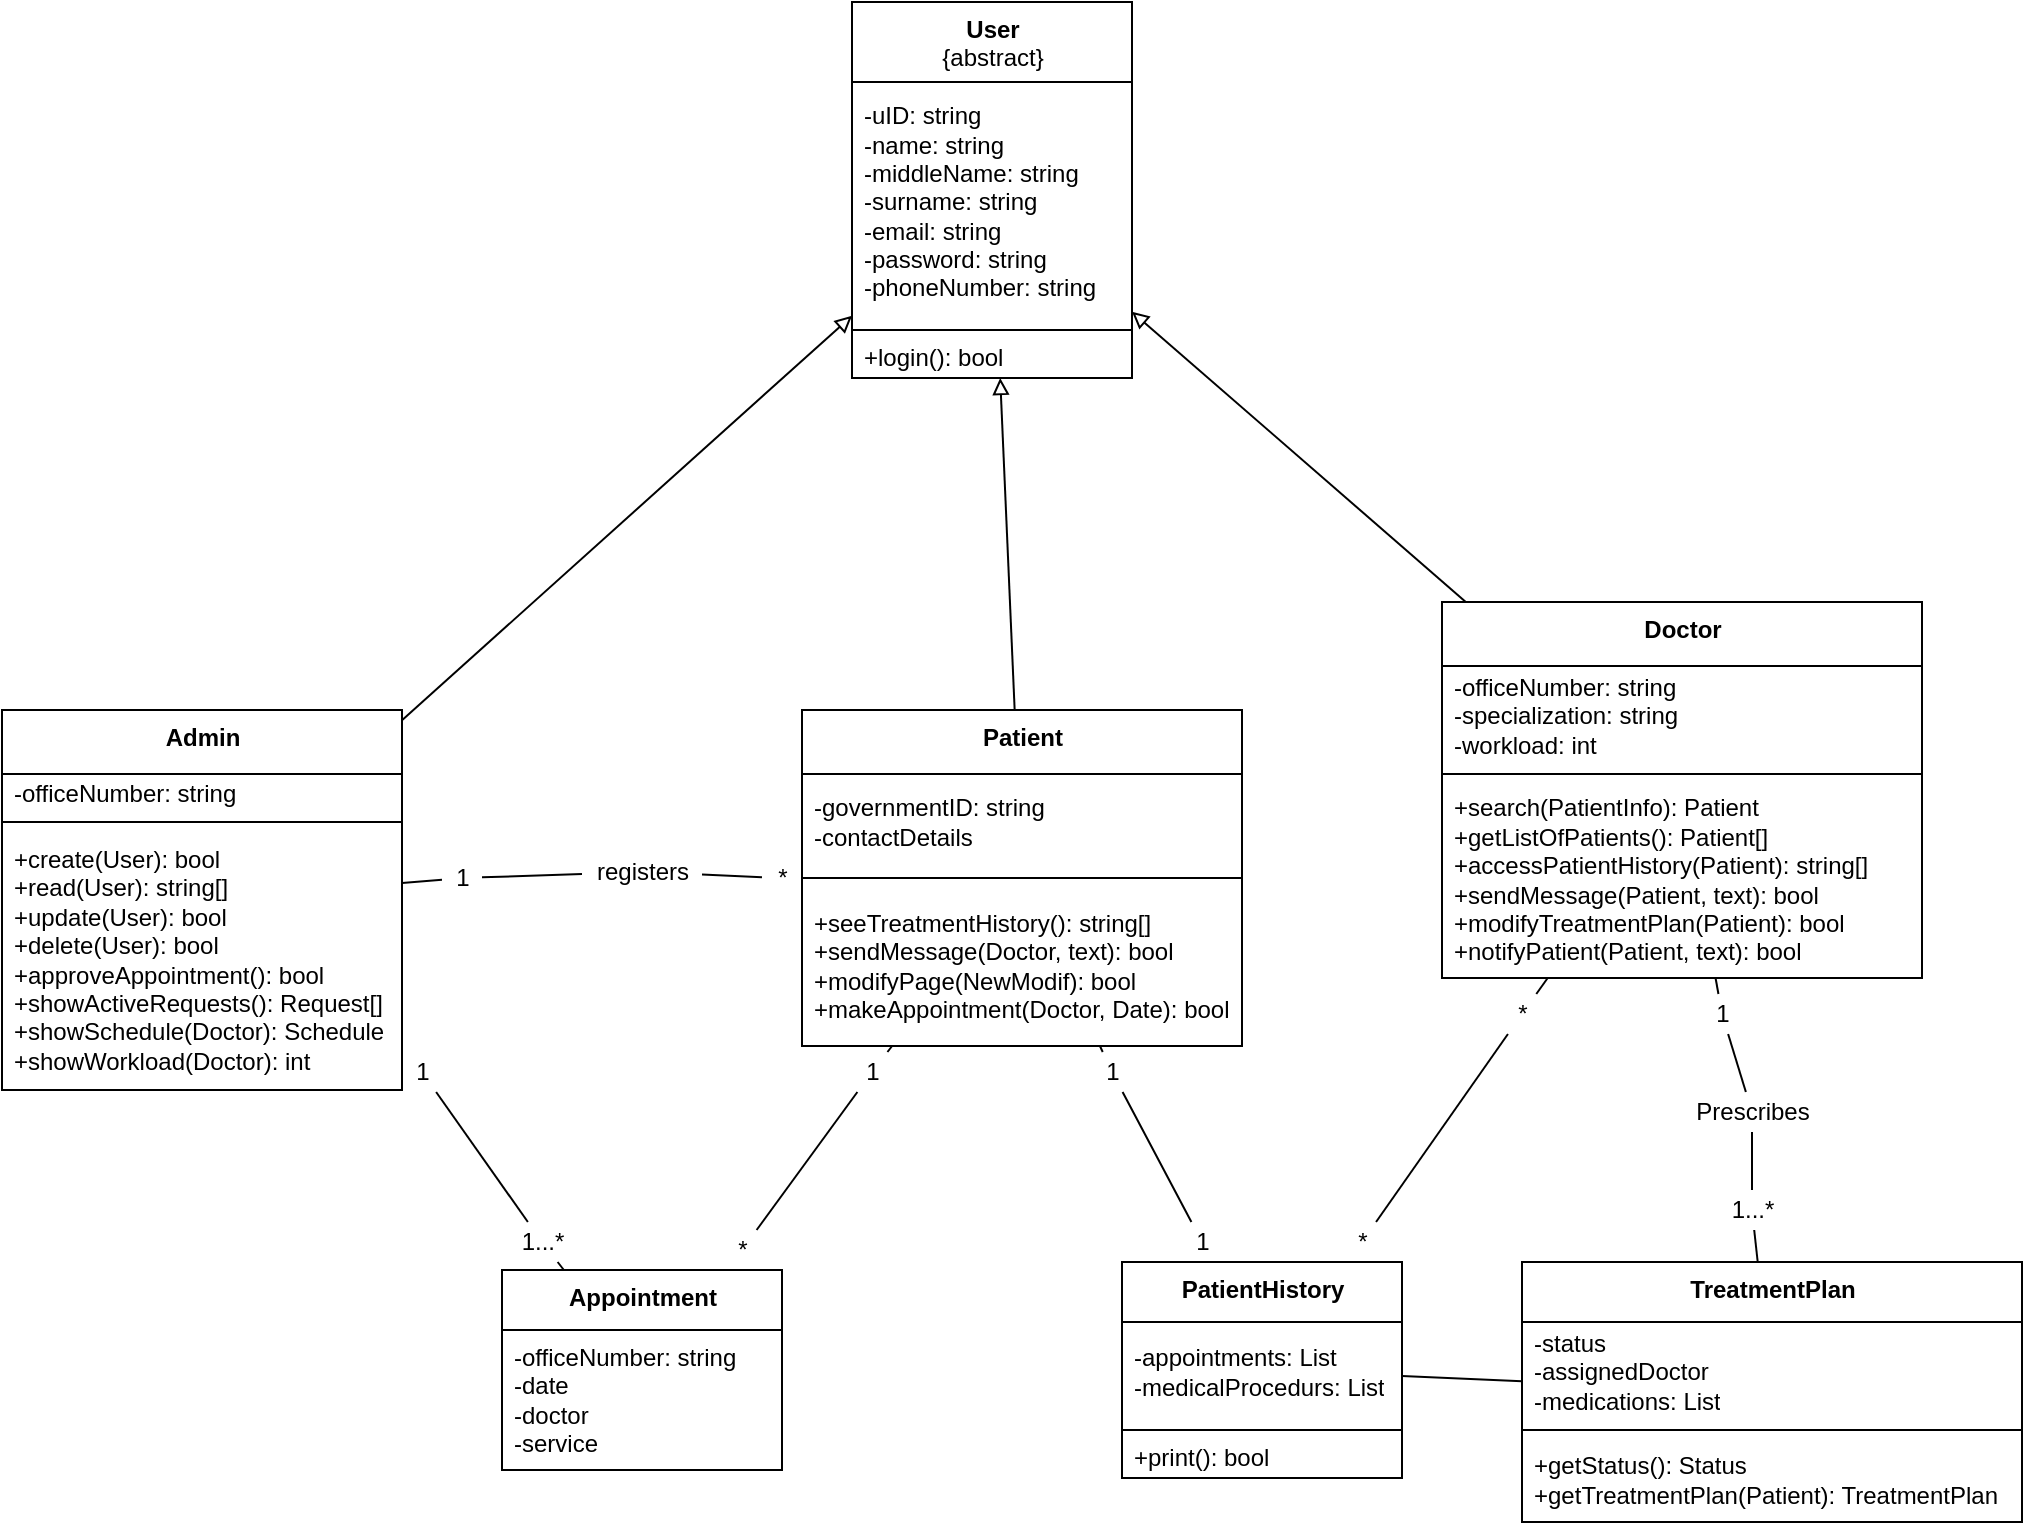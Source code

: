<mxfile>
    <diagram id="K3VtPYp3If28Drkkufv0" name="Page-1">
        <mxGraphModel dx="1950" dy="804" grid="1" gridSize="10" guides="1" tooltips="1" connect="1" arrows="1" fold="1" page="1" pageScale="1" pageWidth="827" pageHeight="1169" math="0" shadow="0">
            <root>
                <mxCell id="0"/>
                <mxCell id="1" parent="0"/>
                <mxCell id="2" value="&lt;b&gt;User&lt;/b&gt;&lt;br&gt;{abstract}" style="swimlane;fontStyle=0;align=center;verticalAlign=top;childLayout=stackLayout;horizontal=1;startSize=40;horizontalStack=0;resizeParent=1;resizeParentMax=0;resizeLast=0;collapsible=0;marginBottom=0;html=1;" parent="1" vertex="1">
                    <mxGeometry x="315" y="60" width="140" height="188" as="geometry"/>
                </mxCell>
                <mxCell id="4" value="-uID: string&lt;br&gt;-name: string&lt;br&gt;-middleName: string&lt;br&gt;-surname: string&lt;br&gt;-email: string&lt;br&gt;-password: string&lt;br&gt;-phoneNumber: string" style="text;html=1;strokeColor=none;fillColor=none;align=left;verticalAlign=middle;spacingLeft=4;spacingRight=4;overflow=hidden;rotatable=0;points=[[0,0.5],[1,0.5]];portConstraint=eastwest;" parent="2" vertex="1">
                    <mxGeometry y="40" width="140" height="120" as="geometry"/>
                </mxCell>
                <mxCell id="7" value="" style="line;strokeWidth=1;fillColor=none;align=left;verticalAlign=middle;spacingTop=-1;spacingLeft=3;spacingRight=3;rotatable=0;labelPosition=right;points=[];portConstraint=eastwest;" parent="2" vertex="1">
                    <mxGeometry y="160" width="140" height="8" as="geometry"/>
                </mxCell>
                <mxCell id="9" value="+login(): bool" style="text;html=1;strokeColor=none;fillColor=none;align=left;verticalAlign=middle;spacingLeft=4;spacingRight=4;overflow=hidden;rotatable=0;points=[[0,0.5],[1,0.5]];portConstraint=eastwest;" parent="2" vertex="1">
                    <mxGeometry y="168" width="140" height="20" as="geometry"/>
                </mxCell>
                <mxCell id="40" style="edgeStyle=none;html=1;endArrow=block;endFill=0;" parent="1" source="11" target="2" edge="1">
                    <mxGeometry relative="1" as="geometry"/>
                </mxCell>
                <mxCell id="93" style="edgeStyle=none;html=1;endArrow=none;endFill=0;startArrow=none;" parent="1" source="106" target="70" edge="1">
                    <mxGeometry relative="1" as="geometry"/>
                </mxCell>
                <mxCell id="11" value="&lt;b&gt;Admin&lt;/b&gt;" style="swimlane;fontStyle=0;align=center;verticalAlign=top;childLayout=stackLayout;horizontal=1;startSize=32;horizontalStack=0;resizeParent=1;resizeParentMax=0;resizeLast=0;collapsible=0;marginBottom=0;html=1;" parent="1" vertex="1">
                    <mxGeometry x="-110" y="414" width="200" height="190" as="geometry"/>
                </mxCell>
                <mxCell id="13" value="-officeNumber: string" style="text;html=1;strokeColor=none;fillColor=none;align=left;verticalAlign=middle;spacingLeft=4;spacingRight=4;overflow=hidden;rotatable=0;points=[[0,0.5],[1,0.5]];portConstraint=eastwest;" parent="11" vertex="1">
                    <mxGeometry y="32" width="200" height="20" as="geometry"/>
                </mxCell>
                <mxCell id="16" value="" style="line;strokeWidth=1;fillColor=none;align=left;verticalAlign=middle;spacingTop=-1;spacingLeft=3;spacingRight=3;rotatable=0;labelPosition=right;points=[];portConstraint=eastwest;" parent="11" vertex="1">
                    <mxGeometry y="52" width="200" height="8" as="geometry"/>
                </mxCell>
                <mxCell id="18" value="+create(User): bool&lt;br&gt;+read(User): string[]&lt;br&gt;+update(User): bool&lt;br&gt;+delete(User): bool&lt;br&gt;+approveAppointment(): bool&lt;br&gt;+showActiveRequests(): Request[]&lt;br&gt;+showSchedule(Doctor): Schedule&lt;br&gt;+showWorkload(Doctor): int" style="text;html=1;strokeColor=none;fillColor=none;align=left;verticalAlign=middle;spacingLeft=4;spacingRight=4;overflow=hidden;rotatable=0;points=[[0,0.5],[1,0.5]];portConstraint=eastwest;" parent="11" vertex="1">
                    <mxGeometry y="60" width="200" height="130" as="geometry"/>
                </mxCell>
                <mxCell id="38" style="edgeStyle=none;html=1;endArrow=block;endFill=0;" parent="1" source="21" target="2" edge="1">
                    <mxGeometry relative="1" as="geometry"/>
                </mxCell>
                <mxCell id="44" style="edgeStyle=none;html=1;endArrow=none;endFill=0;startArrow=none;" parent="1" source="109" target="45" edge="1">
                    <mxGeometry relative="1" as="geometry">
                        <mxPoint x="500" y="710" as="targetPoint"/>
                    </mxGeometry>
                </mxCell>
                <mxCell id="94" style="edgeStyle=none;html=1;endArrow=none;endFill=0;startArrow=none;" parent="1" source="104" target="70" edge="1">
                    <mxGeometry relative="1" as="geometry"/>
                </mxCell>
                <mxCell id="21" value="&lt;b&gt;Patient&lt;/b&gt;&lt;br&gt;" style="swimlane;fontStyle=0;align=center;verticalAlign=top;childLayout=stackLayout;horizontal=1;startSize=32;horizontalStack=0;resizeParent=1;resizeParentMax=0;resizeLast=0;collapsible=0;marginBottom=0;html=1;" parent="1" vertex="1">
                    <mxGeometry x="290" y="414" width="220" height="168" as="geometry"/>
                </mxCell>
                <mxCell id="96" value="-governmentID: string&lt;br&gt;-contactDetails" style="text;html=1;strokeColor=none;fillColor=none;align=left;verticalAlign=middle;spacingLeft=4;spacingRight=4;overflow=hidden;rotatable=0;points=[[0,0.5],[1,0.5]];portConstraint=eastwest;" parent="21" vertex="1">
                    <mxGeometry y="32" width="220" height="48" as="geometry"/>
                </mxCell>
                <mxCell id="26" value="" style="line;strokeWidth=1;fillColor=none;align=left;verticalAlign=middle;spacingTop=-1;spacingLeft=3;spacingRight=3;rotatable=0;labelPosition=right;points=[];portConstraint=eastwest;" parent="21" vertex="1">
                    <mxGeometry y="80" width="220" height="8" as="geometry"/>
                </mxCell>
                <mxCell id="28" value="+seeTreatmentHistory(): string[]&lt;br&gt;+sendMessage(Doctor, text): bool&lt;br&gt;+modifyPage(NewModif): bool&lt;br&gt;+makeAppointment(Doctor, Date): bool" style="text;html=1;strokeColor=none;fillColor=none;align=left;verticalAlign=middle;spacingLeft=4;spacingRight=4;overflow=hidden;rotatable=0;points=[[0,0.5],[1,0.5]];portConstraint=eastwest;" parent="21" vertex="1">
                    <mxGeometry y="88" width="220" height="80" as="geometry"/>
                </mxCell>
                <mxCell id="39" style="edgeStyle=none;html=1;endArrow=block;endFill=0;" parent="1" source="29" target="2" edge="1">
                    <mxGeometry relative="1" as="geometry"/>
                </mxCell>
                <mxCell id="53" style="edgeStyle=none;html=1;endArrow=none;endFill=0;startArrow=none;" parent="1" source="116" target="45" edge="1">
                    <mxGeometry relative="1" as="geometry"/>
                </mxCell>
                <mxCell id="29" value="&lt;b&gt;Doctor&lt;/b&gt;" style="swimlane;fontStyle=0;align=center;verticalAlign=top;childLayout=stackLayout;horizontal=1;startSize=32;horizontalStack=0;resizeParent=1;resizeParentMax=0;resizeLast=0;collapsible=0;marginBottom=0;html=1;" parent="1" vertex="1">
                    <mxGeometry x="610" y="360" width="240" height="188" as="geometry"/>
                </mxCell>
                <mxCell id="31" value="-officeNumber: string&lt;br&gt;-specialization: string&lt;br&gt;-workload: int" style="text;html=1;strokeColor=none;fillColor=none;align=left;verticalAlign=middle;spacingLeft=4;spacingRight=4;overflow=hidden;rotatable=0;points=[[0,0.5],[1,0.5]];portConstraint=eastwest;" parent="29" vertex="1">
                    <mxGeometry y="32" width="240" height="50" as="geometry"/>
                </mxCell>
                <mxCell id="34" value="" style="line;strokeWidth=1;fillColor=none;align=left;verticalAlign=middle;spacingTop=-1;spacingLeft=3;spacingRight=3;rotatable=0;labelPosition=right;points=[];portConstraint=eastwest;" parent="29" vertex="1">
                    <mxGeometry y="82" width="240" height="8" as="geometry"/>
                </mxCell>
                <mxCell id="36" value="+search(PatientInfo): Patient&lt;br&gt;+getListOfPatients(): Patient[]&lt;br&gt;+accessPatientHistory(Patient): string[]&lt;br&gt;+sendMessage(Patient, text): bool&lt;br&gt;+modifyTreatmentPlan(Patient): bool&lt;br&gt;+notifyPatient(Patient, text): bool" style="text;html=1;strokeColor=none;fillColor=none;align=left;verticalAlign=middle;spacingLeft=4;spacingRight=4;overflow=hidden;rotatable=0;points=[[0,0.5],[1,0.5]];portConstraint=eastwest;" parent="29" vertex="1">
                    <mxGeometry y="90" width="240" height="98" as="geometry"/>
                </mxCell>
                <mxCell id="86" style="edgeStyle=none;html=1;endArrow=none;endFill=0;" parent="1" source="45" target="54" edge="1">
                    <mxGeometry relative="1" as="geometry"/>
                </mxCell>
                <mxCell id="45" value="&lt;b&gt;PatientHistory&lt;/b&gt;" style="swimlane;fontStyle=0;align=center;verticalAlign=top;childLayout=stackLayout;horizontal=1;startSize=30;horizontalStack=0;resizeParent=1;resizeParentMax=0;resizeLast=0;collapsible=0;marginBottom=0;html=1;" parent="1" vertex="1">
                    <mxGeometry x="450" y="690" width="140" height="108" as="geometry"/>
                </mxCell>
                <mxCell id="47" value="-appointments: List&lt;br&gt;-medicalProcedurs: List" style="text;html=1;strokeColor=none;fillColor=none;align=left;verticalAlign=middle;spacingLeft=4;spacingRight=4;overflow=hidden;rotatable=0;points=[[0,0.5],[1,0.5]];portConstraint=eastwest;" parent="45" vertex="1">
                    <mxGeometry y="30" width="140" height="50" as="geometry"/>
                </mxCell>
                <mxCell id="50" value="" style="line;strokeWidth=1;fillColor=none;align=left;verticalAlign=middle;spacingTop=-1;spacingLeft=3;spacingRight=3;rotatable=0;labelPosition=right;points=[];portConstraint=eastwest;" parent="45" vertex="1">
                    <mxGeometry y="80" width="140" height="8" as="geometry"/>
                </mxCell>
                <mxCell id="52" value="+print(): bool" style="text;html=1;strokeColor=none;fillColor=none;align=left;verticalAlign=middle;spacingLeft=4;spacingRight=4;overflow=hidden;rotatable=0;points=[[0,0.5],[1,0.5]];portConstraint=eastwest;" parent="45" vertex="1">
                    <mxGeometry y="88" width="140" height="20" as="geometry"/>
                </mxCell>
                <mxCell id="54" value="&lt;b&gt;TreatmentPlan&lt;/b&gt;" style="swimlane;fontStyle=0;align=center;verticalAlign=top;childLayout=stackLayout;horizontal=1;startSize=30;horizontalStack=0;resizeParent=1;resizeParentMax=0;resizeLast=0;collapsible=0;marginBottom=0;html=1;" parent="1" vertex="1">
                    <mxGeometry x="650" y="690" width="250" height="130" as="geometry"/>
                </mxCell>
                <mxCell id="56" value="-status&lt;br&gt;-assignedDoctor&lt;br&gt;-medications: List" style="text;html=1;strokeColor=none;fillColor=none;align=left;verticalAlign=middle;spacingLeft=4;spacingRight=4;overflow=hidden;rotatable=0;points=[[0,0.5],[1,0.5]];portConstraint=eastwest;" parent="54" vertex="1">
                    <mxGeometry y="30" width="250" height="50" as="geometry"/>
                </mxCell>
                <mxCell id="59" value="" style="line;strokeWidth=1;fillColor=none;align=left;verticalAlign=middle;spacingTop=-1;spacingLeft=3;spacingRight=3;rotatable=0;labelPosition=right;points=[];portConstraint=eastwest;" parent="54" vertex="1">
                    <mxGeometry y="80" width="250" height="8" as="geometry"/>
                </mxCell>
                <mxCell id="61" value="+getStatus(): Status&lt;br&gt;+getTreatmentPlan(Patient): TreatmentPlan" style="text;html=1;strokeColor=none;fillColor=none;align=left;verticalAlign=middle;spacingLeft=4;spacingRight=4;overflow=hidden;rotatable=0;points=[[0,0.5],[1,0.5]];portConstraint=eastwest;" parent="54" vertex="1">
                    <mxGeometry y="88" width="250" height="42" as="geometry"/>
                </mxCell>
                <mxCell id="70" value="&lt;b&gt;Appointment&lt;/b&gt;" style="swimlane;fontStyle=0;align=center;verticalAlign=top;childLayout=stackLayout;horizontal=1;startSize=30;horizontalStack=0;resizeParent=1;resizeParentMax=0;resizeLast=0;collapsible=0;marginBottom=0;html=1;" parent="1" vertex="1">
                    <mxGeometry x="140" y="694" width="140" height="100" as="geometry"/>
                </mxCell>
                <mxCell id="74" value="-officeNumber: string&lt;br&gt;-date&lt;br&gt;-doctor&lt;br&gt;-service" style="text;html=1;strokeColor=none;fillColor=none;align=left;verticalAlign=middle;spacingLeft=4;spacingRight=4;overflow=hidden;rotatable=0;points=[[0,0.5],[1,0.5]];portConstraint=eastwest;" parent="70" vertex="1">
                    <mxGeometry y="30" width="140" height="70" as="geometry"/>
                </mxCell>
                <mxCell id="97" style="edgeStyle=none;html=1;endArrow=none;endFill=0;startArrow=none;" parent="1" source="113" target="21" edge="1">
                    <mxGeometry relative="1" as="geometry"/>
                </mxCell>
                <mxCell id="99" value="" style="endArrow=none;html=1;startArrow=none;" parent="1" source="114" target="29" edge="1">
                    <mxGeometry width="50" height="50" relative="1" as="geometry">
                        <mxPoint x="470" y="630" as="sourcePoint"/>
                        <mxPoint x="520" y="580" as="targetPoint"/>
                    </mxGeometry>
                </mxCell>
                <mxCell id="112" value="1" style="text;html=1;align=center;verticalAlign=middle;resizable=0;points=[];autosize=1;strokeColor=none;fillColor=none;" parent="1" vertex="1">
                    <mxGeometry x="110" y="488" width="20" height="20" as="geometry"/>
                </mxCell>
                <mxCell id="119" value="" style="edgeStyle=none;html=1;endArrow=none;endFill=0;" edge="1" parent="1" source="11" target="112">
                    <mxGeometry relative="1" as="geometry">
                        <mxPoint x="140" y="503.056" as="sourcePoint"/>
                        <mxPoint x="290" y="500.139" as="targetPoint"/>
                    </mxGeometry>
                </mxCell>
                <mxCell id="111" value="registers" style="text;html=1;align=center;verticalAlign=middle;resizable=0;points=[];autosize=1;strokeColor=none;fillColor=none;" parent="1" vertex="1">
                    <mxGeometry x="180" y="485" width="60" height="20" as="geometry"/>
                </mxCell>
                <mxCell id="120" value="" style="edgeStyle=none;html=1;endArrow=none;endFill=0;startArrow=none;" edge="1" parent="1" source="112" target="111">
                    <mxGeometry relative="1" as="geometry">
                        <mxPoint x="170" y="498" as="sourcePoint"/>
                        <mxPoint x="290" y="498" as="targetPoint"/>
                    </mxGeometry>
                </mxCell>
                <mxCell id="113" value="*" style="text;html=1;align=center;verticalAlign=middle;resizable=0;points=[];autosize=1;strokeColor=none;fillColor=none;" parent="1" vertex="1">
                    <mxGeometry x="270" y="488" width="20" height="20" as="geometry"/>
                </mxCell>
                <mxCell id="121" value="" style="edgeStyle=none;html=1;endArrow=none;endFill=0;startArrow=none;" edge="1" parent="1" source="111" target="113">
                    <mxGeometry relative="1" as="geometry">
                        <mxPoint x="240" y="495.474" as="sourcePoint"/>
                        <mxPoint x="290" y="496.263" as="targetPoint"/>
                    </mxGeometry>
                </mxCell>
                <mxCell id="107" value="1" style="text;html=1;align=center;verticalAlign=middle;resizable=0;points=[];autosize=1;strokeColor=none;fillColor=none;" parent="1" vertex="1">
                    <mxGeometry x="90" y="585" width="20" height="20" as="geometry"/>
                </mxCell>
                <mxCell id="122" value="" style="edgeStyle=none;html=1;endArrow=none;endFill=0;" edge="1" parent="1" source="11" target="107">
                    <mxGeometry relative="1" as="geometry">
                        <mxPoint x="96.904" y="585" as="sourcePoint"/>
                        <mxPoint x="174.435" y="694" as="targetPoint"/>
                    </mxGeometry>
                </mxCell>
                <mxCell id="106" value="1...*" style="text;html=1;align=center;verticalAlign=middle;resizable=0;points=[];autosize=1;strokeColor=none;fillColor=none;" parent="1" vertex="1">
                    <mxGeometry x="140" y="670" width="40" height="20" as="geometry"/>
                </mxCell>
                <mxCell id="123" value="" style="edgeStyle=none;html=1;endArrow=none;endFill=0;startArrow=none;" edge="1" parent="1" source="107" target="106">
                    <mxGeometry relative="1" as="geometry">
                        <mxPoint x="107.383" y="605" as="sourcePoint"/>
                        <mxPoint x="173.087" y="694" as="targetPoint"/>
                    </mxGeometry>
                </mxCell>
                <mxCell id="104" value="*" style="text;html=1;align=center;verticalAlign=middle;resizable=0;points=[];autosize=1;strokeColor=none;fillColor=none;" parent="1" vertex="1">
                    <mxGeometry x="250" y="674" width="20" height="20" as="geometry"/>
                </mxCell>
                <mxCell id="124" value="" style="edgeStyle=none;html=1;endArrow=none;endFill=0;startArrow=none;" edge="1" parent="1" source="105" target="104">
                    <mxGeometry relative="1" as="geometry">
                        <mxPoint x="335.122" y="582" as="sourcePoint"/>
                        <mxPoint x="248.618" y="694" as="targetPoint"/>
                    </mxGeometry>
                </mxCell>
                <mxCell id="105" value="1" style="text;html=1;align=center;verticalAlign=middle;resizable=0;points=[];autosize=1;strokeColor=none;fillColor=none;" parent="1" vertex="1">
                    <mxGeometry x="315" y="585" width="20" height="20" as="geometry"/>
                </mxCell>
                <mxCell id="125" value="" style="edgeStyle=none;html=1;endArrow=none;endFill=0;" edge="1" parent="1" source="21" target="105">
                    <mxGeometry relative="1" as="geometry">
                        <mxPoint x="336.774" y="582" as="sourcePoint"/>
                        <mxPoint x="267.527" y="674" as="targetPoint"/>
                    </mxGeometry>
                </mxCell>
                <mxCell id="108" value="1" style="text;html=1;align=center;verticalAlign=middle;resizable=0;points=[];autosize=1;strokeColor=none;fillColor=none;" parent="1" vertex="1">
                    <mxGeometry x="435" y="585" width="20" height="20" as="geometry"/>
                </mxCell>
                <mxCell id="126" value="" style="edgeStyle=none;html=1;endArrow=none;endFill=0;" edge="1" parent="1" source="21" target="108">
                    <mxGeometry relative="1" as="geometry">
                        <mxPoint x="493.659" y="690" as="targetPoint"/>
                        <mxPoint x="440.976" y="582" as="sourcePoint"/>
                    </mxGeometry>
                </mxCell>
                <mxCell id="109" value="1" style="text;html=1;align=center;verticalAlign=middle;resizable=0;points=[];autosize=1;strokeColor=none;fillColor=none;" parent="1" vertex="1">
                    <mxGeometry x="480" y="670" width="20" height="20" as="geometry"/>
                </mxCell>
                <mxCell id="127" value="" style="edgeStyle=none;html=1;endArrow=none;endFill=0;startArrow=none;" edge="1" parent="1" source="108" target="109">
                    <mxGeometry relative="1" as="geometry">
                        <mxPoint x="492.819" y="690" as="targetPoint"/>
                        <mxPoint x="450.034" y="605" as="sourcePoint"/>
                    </mxGeometry>
                </mxCell>
                <mxCell id="116" value="*" style="text;html=1;align=center;verticalAlign=middle;resizable=0;points=[];autosize=1;strokeColor=none;fillColor=none;" parent="1" vertex="1">
                    <mxGeometry x="560" y="670" width="20" height="20" as="geometry"/>
                </mxCell>
                <mxCell id="128" value="" style="edgeStyle=none;html=1;endArrow=none;endFill=0;startArrow=none;" edge="1" parent="1" source="117" target="116">
                    <mxGeometry relative="1" as="geometry">
                        <mxPoint x="661.931" y="548" as="sourcePoint"/>
                        <mxPoint x="559.103" y="690" as="targetPoint"/>
                    </mxGeometry>
                </mxCell>
                <mxCell id="117" value="*" style="text;html=1;align=center;verticalAlign=middle;resizable=0;points=[];autosize=1;strokeColor=none;fillColor=none;" parent="1" vertex="1">
                    <mxGeometry x="640" y="556" width="20" height="20" as="geometry"/>
                </mxCell>
                <mxCell id="129" value="" style="edgeStyle=none;html=1;endArrow=none;endFill=0;" edge="1" parent="1" source="29" target="117">
                    <mxGeometry relative="1" as="geometry">
                        <mxPoint x="663.451" y="548" as="sourcePoint"/>
                        <mxPoint x="577.08" y="670" as="targetPoint"/>
                    </mxGeometry>
                </mxCell>
                <mxCell id="114" value="1" style="text;html=1;align=center;verticalAlign=middle;resizable=0;points=[];autosize=1;strokeColor=none;fillColor=none;" parent="1" vertex="1">
                    <mxGeometry x="740" y="556" width="20" height="20" as="geometry"/>
                </mxCell>
                <mxCell id="130" value="" style="endArrow=none;html=1;startArrow=none;" edge="1" parent="1" source="100" target="114">
                    <mxGeometry width="50" height="50" relative="1" as="geometry">
                        <mxPoint x="757.155" y="679" as="sourcePoint"/>
                        <mxPoint x="741.345" y="548" as="targetPoint"/>
                    </mxGeometry>
                </mxCell>
                <mxCell id="100" value="Prescribes" style="text;html=1;align=center;verticalAlign=middle;resizable=0;points=[];autosize=1;strokeColor=none;fillColor=none;" parent="1" vertex="1">
                    <mxGeometry x="730" y="605" width="70" height="20" as="geometry"/>
                </mxCell>
                <mxCell id="132" value="" style="endArrow=none;html=1;startArrow=none;" edge="1" parent="1" source="134" target="100">
                    <mxGeometry width="50" height="50" relative="1" as="geometry">
                        <mxPoint x="759.522" y="679" as="sourcePoint"/>
                        <mxPoint x="750.843" y="576" as="targetPoint"/>
                    </mxGeometry>
                </mxCell>
                <mxCell id="134" value="1...*" style="text;html=1;align=center;verticalAlign=middle;resizable=0;points=[];autosize=1;strokeColor=none;fillColor=none;" vertex="1" parent="1">
                    <mxGeometry x="745" y="654" width="40" height="20" as="geometry"/>
                </mxCell>
                <mxCell id="135" value="" style="endArrow=none;html=1;" edge="1" parent="1" source="54" target="134">
                    <mxGeometry width="50" height="50" relative="1" as="geometry">
                        <mxPoint x="765" y="679" as="sourcePoint"/>
                        <mxPoint x="765" y="625" as="targetPoint"/>
                    </mxGeometry>
                </mxCell>
            </root>
        </mxGraphModel>
    </diagram>
</mxfile>